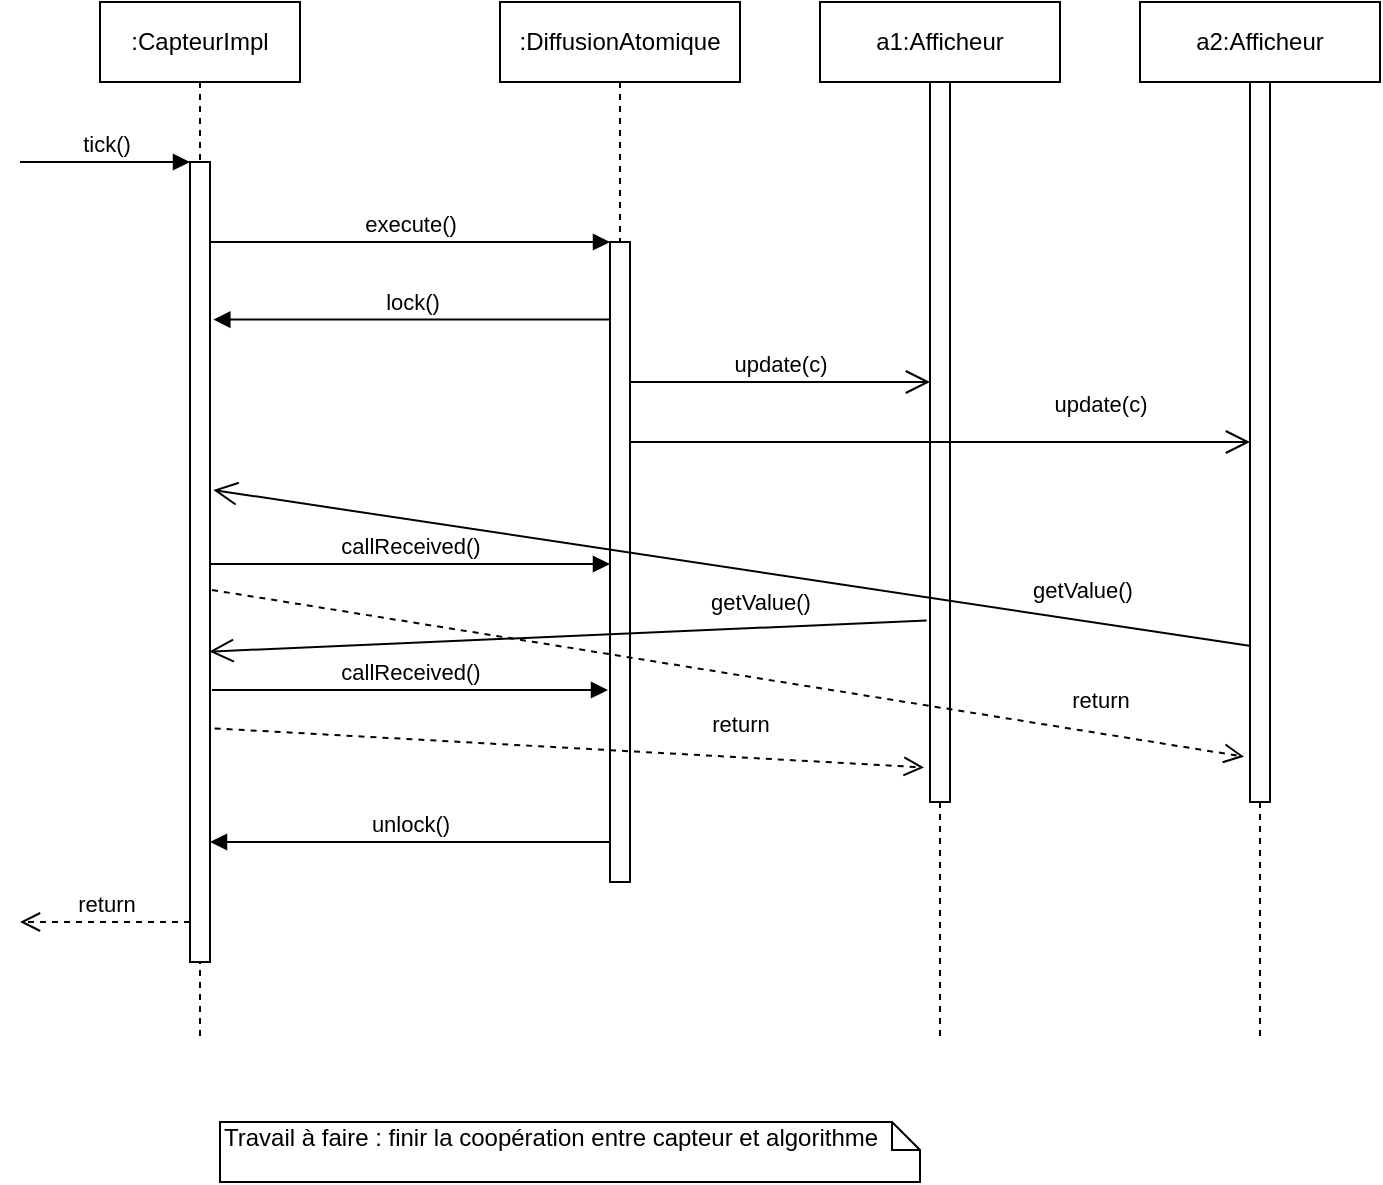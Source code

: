 <mxfile version="13.7.9" type="device"><diagram id="hh0dWS50WSqSOMgg48rc" name="Page-1"><mxGraphModel dx="948" dy="532" grid="1" gridSize="10" guides="1" tooltips="1" connect="1" arrows="1" fold="1" page="1" pageScale="1" pageWidth="827" pageHeight="1169" math="0" shadow="0"><root><mxCell id="0"/><mxCell id="1" parent="0"/><mxCell id="XVrV5jC2t-Hz8-ivlpO8-1" value=":CapteurImpl" style="shape=umlLifeline;perimeter=lifelinePerimeter;whiteSpace=wrap;html=1;container=1;collapsible=0;recursiveResize=0;outlineConnect=0;" vertex="1" parent="1"><mxGeometry x="120" y="80" width="100" height="520" as="geometry"/></mxCell><mxCell id="XVrV5jC2t-Hz8-ivlpO8-2" value="" style="html=1;points=[];perimeter=orthogonalPerimeter;" vertex="1" parent="XVrV5jC2t-Hz8-ivlpO8-1"><mxGeometry x="45" y="80" width="10" height="400" as="geometry"/></mxCell><mxCell id="XVrV5jC2t-Hz8-ivlpO8-3" value="tick()" style="html=1;verticalAlign=bottom;endArrow=block;entryX=0;entryY=0;" edge="1" target="XVrV5jC2t-Hz8-ivlpO8-2" parent="XVrV5jC2t-Hz8-ivlpO8-1"><mxGeometry relative="1" as="geometry"><mxPoint x="-40" y="80" as="sourcePoint"/></mxGeometry></mxCell><mxCell id="XVrV5jC2t-Hz8-ivlpO8-4" value="return" style="html=1;verticalAlign=bottom;endArrow=open;dashed=1;endSize=8;exitX=0;exitY=0.95;" edge="1" source="XVrV5jC2t-Hz8-ivlpO8-2" parent="XVrV5jC2t-Hz8-ivlpO8-1"><mxGeometry relative="1" as="geometry"><mxPoint x="-40" y="460" as="targetPoint"/></mxGeometry></mxCell><mxCell id="XVrV5jC2t-Hz8-ivlpO8-5" value=":DiffusionAtomique" style="shape=umlLifeline;perimeter=lifelinePerimeter;whiteSpace=wrap;html=1;container=1;collapsible=0;recursiveResize=0;outlineConnect=0;" vertex="1" parent="1"><mxGeometry x="320" y="80" width="120" height="440" as="geometry"/></mxCell><mxCell id="XVrV5jC2t-Hz8-ivlpO8-6" value="" style="html=1;points=[];perimeter=orthogonalPerimeter;" vertex="1" parent="XVrV5jC2t-Hz8-ivlpO8-5"><mxGeometry x="55" y="120" width="10" height="320" as="geometry"/></mxCell><mxCell id="XVrV5jC2t-Hz8-ivlpO8-7" value="execute()" style="html=1;verticalAlign=bottom;endArrow=block;entryX=0;entryY=0;exitX=0.967;exitY=0.1;exitDx=0;exitDy=0;exitPerimeter=0;" edge="1" target="XVrV5jC2t-Hz8-ivlpO8-6" parent="1" source="XVrV5jC2t-Hz8-ivlpO8-2"><mxGeometry relative="1" as="geometry"><mxPoint x="200" y="200" as="sourcePoint"/></mxGeometry></mxCell><mxCell id="XVrV5jC2t-Hz8-ivlpO8-9" value="lock()" style="html=1;verticalAlign=bottom;endArrow=block;entryX=1.167;entryY=0.197;entryDx=0;entryDy=0;entryPerimeter=0;" edge="1" parent="1" source="XVrV5jC2t-Hz8-ivlpO8-6" target="XVrV5jC2t-Hz8-ivlpO8-2"><mxGeometry width="80" relative="1" as="geometry"><mxPoint x="340" y="239" as="sourcePoint"/><mxPoint x="240" y="239" as="targetPoint"/></mxGeometry></mxCell><mxCell id="XVrV5jC2t-Hz8-ivlpO8-10" value="a1:Afficheur" style="shape=umlLifeline;perimeter=lifelinePerimeter;whiteSpace=wrap;html=1;container=1;collapsible=0;recursiveResize=0;outlineConnect=0;" vertex="1" parent="1"><mxGeometry x="480" y="80" width="120" height="520" as="geometry"/></mxCell><mxCell id="XVrV5jC2t-Hz8-ivlpO8-11" value="" style="html=1;points=[];perimeter=orthogonalPerimeter;" vertex="1" parent="XVrV5jC2t-Hz8-ivlpO8-10"><mxGeometry x="55" y="40" width="10" height="360" as="geometry"/></mxCell><mxCell id="XVrV5jC2t-Hz8-ivlpO8-12" value="update(c)" style="html=1;verticalAlign=bottom;endArrow=open;endFill=0;endSize=10;" edge="1" parent="1" source="XVrV5jC2t-Hz8-ivlpO8-6" target="XVrV5jC2t-Hz8-ivlpO8-11"><mxGeometry width="80" relative="1" as="geometry"><mxPoint x="460" y="260" as="sourcePoint"/><mxPoint x="510" y="260" as="targetPoint"/><Array as="points"><mxPoint x="470" y="270"/></Array></mxGeometry></mxCell><mxCell id="XVrV5jC2t-Hz8-ivlpO8-14" value="a2:Afficheur" style="shape=umlLifeline;perimeter=lifelinePerimeter;whiteSpace=wrap;html=1;container=1;collapsible=0;recursiveResize=0;outlineConnect=0;" vertex="1" parent="1"><mxGeometry x="640" y="80" width="120" height="520" as="geometry"/></mxCell><mxCell id="XVrV5jC2t-Hz8-ivlpO8-15" value="" style="html=1;points=[];perimeter=orthogonalPerimeter;" vertex="1" parent="XVrV5jC2t-Hz8-ivlpO8-14"><mxGeometry x="55" y="40" width="10" height="360" as="geometry"/></mxCell><mxCell id="XVrV5jC2t-Hz8-ivlpO8-16" value="update(c)" style="html=1;verticalAlign=bottom;endArrow=open;endFill=0;endSize=10;" edge="1" parent="1" source="XVrV5jC2t-Hz8-ivlpO8-6" target="XVrV5jC2t-Hz8-ivlpO8-15"><mxGeometry x="0.516" y="10" width="80" relative="1" as="geometry"><mxPoint x="410" y="300" as="sourcePoint"/><mxPoint x="560" y="300" as="targetPoint"/><Array as="points"><mxPoint x="495" y="300"/></Array><mxPoint as="offset"/></mxGeometry></mxCell><mxCell id="XVrV5jC2t-Hz8-ivlpO8-17" value="getValue()" style="html=1;verticalAlign=bottom;endArrow=open;endFill=0;endSize=10;entryX=0.967;entryY=0.612;entryDx=0;entryDy=0;entryPerimeter=0;exitX=-0.167;exitY=0.748;exitDx=0;exitDy=0;exitPerimeter=0;" edge="1" parent="1" source="XVrV5jC2t-Hz8-ivlpO8-11" target="XVrV5jC2t-Hz8-ivlpO8-2"><mxGeometry x="-0.536" y="-4" width="80" relative="1" as="geometry"><mxPoint x="520" y="340" as="sourcePoint"/><mxPoint x="420" y="340" as="targetPoint"/><Array as="points"/><mxPoint as="offset"/></mxGeometry></mxCell><mxCell id="XVrV5jC2t-Hz8-ivlpO8-18" value="getValue()" style="html=1;verticalAlign=bottom;endArrow=open;endFill=0;endSize=10;entryX=1.167;entryY=0.41;entryDx=0;entryDy=0;entryPerimeter=0;exitX=-0.033;exitY=0.783;exitDx=0;exitDy=0;exitPerimeter=0;" edge="1" parent="1" source="XVrV5jC2t-Hz8-ivlpO8-15" target="XVrV5jC2t-Hz8-ivlpO8-2"><mxGeometry x="-0.674" y="-6" width="80" relative="1" as="geometry"><mxPoint x="542" y="327.4" as="sourcePoint"/><mxPoint x="185.33" y="434.8" as="targetPoint"/><Array as="points"/><mxPoint as="offset"/></mxGeometry></mxCell><mxCell id="XVrV5jC2t-Hz8-ivlpO8-19" value="return" style="html=1;verticalAlign=bottom;endArrow=open;dashed=1;endSize=8;exitX=1.1;exitY=0.535;exitDx=0;exitDy=0;exitPerimeter=0;entryX=-0.3;entryY=0.937;entryDx=0;entryDy=0;entryPerimeter=0;" edge="1" parent="1" source="XVrV5jC2t-Hz8-ivlpO8-2" target="XVrV5jC2t-Hz8-ivlpO8-15"><mxGeometry x="0.715" y="8" relative="1" as="geometry"><mxPoint x="340" y="560" as="targetPoint"/><mxPoint x="385" y="476.0" as="sourcePoint"/><mxPoint as="offset"/></mxGeometry></mxCell><mxCell id="XVrV5jC2t-Hz8-ivlpO8-20" value="return" style="html=1;verticalAlign=bottom;endArrow=open;dashed=1;endSize=8;exitX=1.233;exitY=0.708;exitDx=0;exitDy=0;exitPerimeter=0;entryX=-0.3;entryY=0.952;entryDx=0;entryDy=0;entryPerimeter=0;" edge="1" parent="1" source="XVrV5jC2t-Hz8-ivlpO8-2" target="XVrV5jC2t-Hz8-ivlpO8-11"><mxGeometry x="0.479" y="8" relative="1" as="geometry"><mxPoint x="702.67" y="479.2" as="targetPoint"/><mxPoint x="184.67" y="402.8" as="sourcePoint"/><mxPoint as="offset"/></mxGeometry></mxCell><mxCell id="XVrV5jC2t-Hz8-ivlpO8-21" value="unlock()" style="html=1;verticalAlign=bottom;endArrow=block;" edge="1" parent="1" source="XVrV5jC2t-Hz8-ivlpO8-6" target="XVrV5jC2t-Hz8-ivlpO8-2"><mxGeometry width="80" relative="1" as="geometry"><mxPoint x="385" y="550" as="sourcePoint"/><mxPoint x="186.67" y="550" as="targetPoint"/><Array as="points"><mxPoint x="290" y="500"/></Array></mxGeometry></mxCell><mxCell id="XVrV5jC2t-Hz8-ivlpO8-23" value="Travail à faire : finir la coopération entre capteur et algorithme" style="shape=note;whiteSpace=wrap;html=1;size=14;verticalAlign=top;align=left;spacingTop=-6;" vertex="1" parent="1"><mxGeometry x="180" y="640" width="350" height="30" as="geometry"/></mxCell><mxCell id="XVrV5jC2t-Hz8-ivlpO8-24" value="callReceived()" style="html=1;verticalAlign=bottom;endArrow=block;" edge="1" parent="1"><mxGeometry width="80" relative="1" as="geometry"><mxPoint x="175" y="361" as="sourcePoint"/><mxPoint x="375" y="361" as="targetPoint"/></mxGeometry></mxCell><mxCell id="XVrV5jC2t-Hz8-ivlpO8-25" value="callReceived()" style="html=1;verticalAlign=bottom;endArrow=block;exitX=1.1;exitY=0.66;exitDx=0;exitDy=0;exitPerimeter=0;entryX=-0.1;entryY=0.7;entryDx=0;entryDy=0;entryPerimeter=0;" edge="1" parent="1" source="XVrV5jC2t-Hz8-ivlpO8-2" target="XVrV5jC2t-Hz8-ivlpO8-6"><mxGeometry width="80" relative="1" as="geometry"><mxPoint x="255" y="570" as="sourcePoint"/><mxPoint x="455" y="570" as="targetPoint"/></mxGeometry></mxCell></root></mxGraphModel></diagram></mxfile>